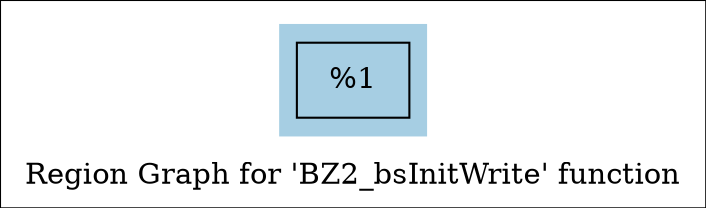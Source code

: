 digraph "Region Graph for 'BZ2_bsInitWrite' function" {
	label="Region Graph for 'BZ2_bsInitWrite' function";

	Node0x13c08c0 [shape=record,label="{%1}"];
	colorscheme = "paired12"
        subgraph cluster_0x10b8860 {
          label = "";
          style = filled;
          color = 1
          Node0x13c08c0;
        }
}
